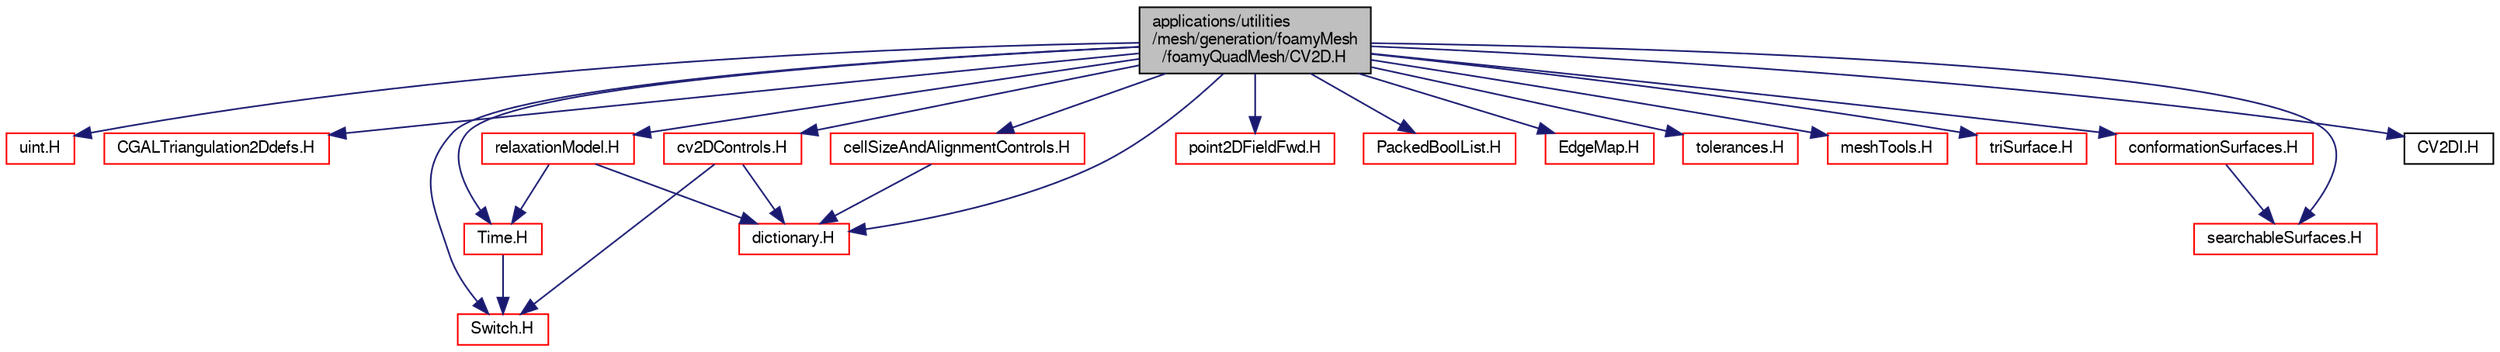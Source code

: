 digraph "applications/utilities/mesh/generation/foamyMesh/foamyQuadMesh/CV2D.H"
{
  bgcolor="transparent";
  edge [fontname="FreeSans",fontsize="10",labelfontname="FreeSans",labelfontsize="10"];
  node [fontname="FreeSans",fontsize="10",shape=record];
  Node1 [label="applications/utilities\l/mesh/generation/foamyMesh\l/foamyQuadMesh/CV2D.H",height=0.2,width=0.4,color="black", fillcolor="grey75", style="filled" fontcolor="black"];
  Node1 -> Node2 [color="midnightblue",fontsize="10",style="solid",fontname="FreeSans"];
  Node2 [label="uint.H",height=0.2,width=0.4,color="red",URL="$a08429.html",tooltip="System uinteger. "];
  Node1 -> Node3 [color="midnightblue",fontsize="10",style="solid",fontname="FreeSans"];
  Node3 [label="CGALTriangulation2Ddefs.H",height=0.2,width=0.4,color="red",URL="$a03724.html",tooltip="CGAL data structures used for 2D Delaunay meshing. "];
  Node1 -> Node4 [color="midnightblue",fontsize="10",style="solid",fontname="FreeSans"];
  Node4 [label="Time.H",height=0.2,width=0.4,color="red",URL="$a07394.html"];
  Node4 -> Node5 [color="midnightblue",fontsize="10",style="solid",fontname="FreeSans"];
  Node5 [label="Switch.H",height=0.2,width=0.4,color="red",URL="$a08345.html"];
  Node1 -> Node6 [color="midnightblue",fontsize="10",style="solid",fontname="FreeSans"];
  Node6 [label="point2DFieldFwd.H",height=0.2,width=0.4,color="red",URL="$a08318.html"];
  Node1 -> Node7 [color="midnightblue",fontsize="10",style="solid",fontname="FreeSans"];
  Node7 [label="dictionary.H",height=0.2,width=0.4,color="red",URL="$a07225.html"];
  Node1 -> Node5 [color="midnightblue",fontsize="10",style="solid",fontname="FreeSans"];
  Node1 -> Node8 [color="midnightblue",fontsize="10",style="solid",fontname="FreeSans"];
  Node8 [label="PackedBoolList.H",height=0.2,width=0.4,color="red",URL="$a07189.html"];
  Node1 -> Node9 [color="midnightblue",fontsize="10",style="solid",fontname="FreeSans"];
  Node9 [label="EdgeMap.H",height=0.2,width=0.4,color="red",URL="$a08064.html"];
  Node1 -> Node10 [color="midnightblue",fontsize="10",style="solid",fontname="FreeSans"];
  Node10 [label="cv2DControls.H",height=0.2,width=0.4,color="red",URL="$a03583.html"];
  Node10 -> Node5 [color="midnightblue",fontsize="10",style="solid",fontname="FreeSans"];
  Node10 -> Node7 [color="midnightblue",fontsize="10",style="solid",fontname="FreeSans"];
  Node1 -> Node11 [color="midnightblue",fontsize="10",style="solid",fontname="FreeSans"];
  Node11 [label="tolerances.H",height=0.2,width=0.4,color="red",URL="$a07984.html"];
  Node1 -> Node12 [color="midnightblue",fontsize="10",style="solid",fontname="FreeSans"];
  Node12 [label="meshTools.H",height=0.2,width=0.4,color="red",URL="$a06846.html"];
  Node1 -> Node13 [color="midnightblue",fontsize="10",style="solid",fontname="FreeSans"];
  Node13 [label="triSurface.H",height=0.2,width=0.4,color="red",URL="$a10003.html"];
  Node1 -> Node14 [color="midnightblue",fontsize="10",style="solid",fontname="FreeSans"];
  Node14 [label="searchableSurfaces.H",height=0.2,width=0.4,color="red",URL="$a06900.html"];
  Node1 -> Node15 [color="midnightblue",fontsize="10",style="solid",fontname="FreeSans"];
  Node15 [label="conformationSurfaces.H",height=0.2,width=0.4,color="red",URL="$a03668.html"];
  Node15 -> Node14 [color="midnightblue",fontsize="10",style="solid",fontname="FreeSans"];
  Node1 -> Node16 [color="midnightblue",fontsize="10",style="solid",fontname="FreeSans"];
  Node16 [label="relaxationModel.H",height=0.2,width=0.4,color="red",URL="$a03710.html"];
  Node16 -> Node4 [color="midnightblue",fontsize="10",style="solid",fontname="FreeSans"];
  Node16 -> Node7 [color="midnightblue",fontsize="10",style="solid",fontname="FreeSans"];
  Node1 -> Node17 [color="midnightblue",fontsize="10",style="solid",fontname="FreeSans"];
  Node17 [label="cellSizeAndAlignmentControls.H",height=0.2,width=0.4,color="red",URL="$a03600.html"];
  Node17 -> Node7 [color="midnightblue",fontsize="10",style="solid",fontname="FreeSans"];
  Node1 -> Node18 [color="midnightblue",fontsize="10",style="solid",fontname="FreeSans"];
  Node18 [label="CV2DI.H",height=0.2,width=0.4,color="black",URL="$a03728.html"];
}
